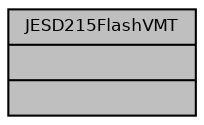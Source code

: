 digraph "JESD215FlashVMT"
{
  bgcolor="transparent";
  edge [fontname="Helvetica",fontsize="8",labelfontname="Helvetica",labelfontsize="8"];
  node [fontname="Helvetica",fontsize="8",shape=record];
  Node1 [label="{JESD215FlashVMT\n||}",height=0.2,width=0.4,color="black", fillcolor="grey75", style="filled", fontcolor="black"];
}
